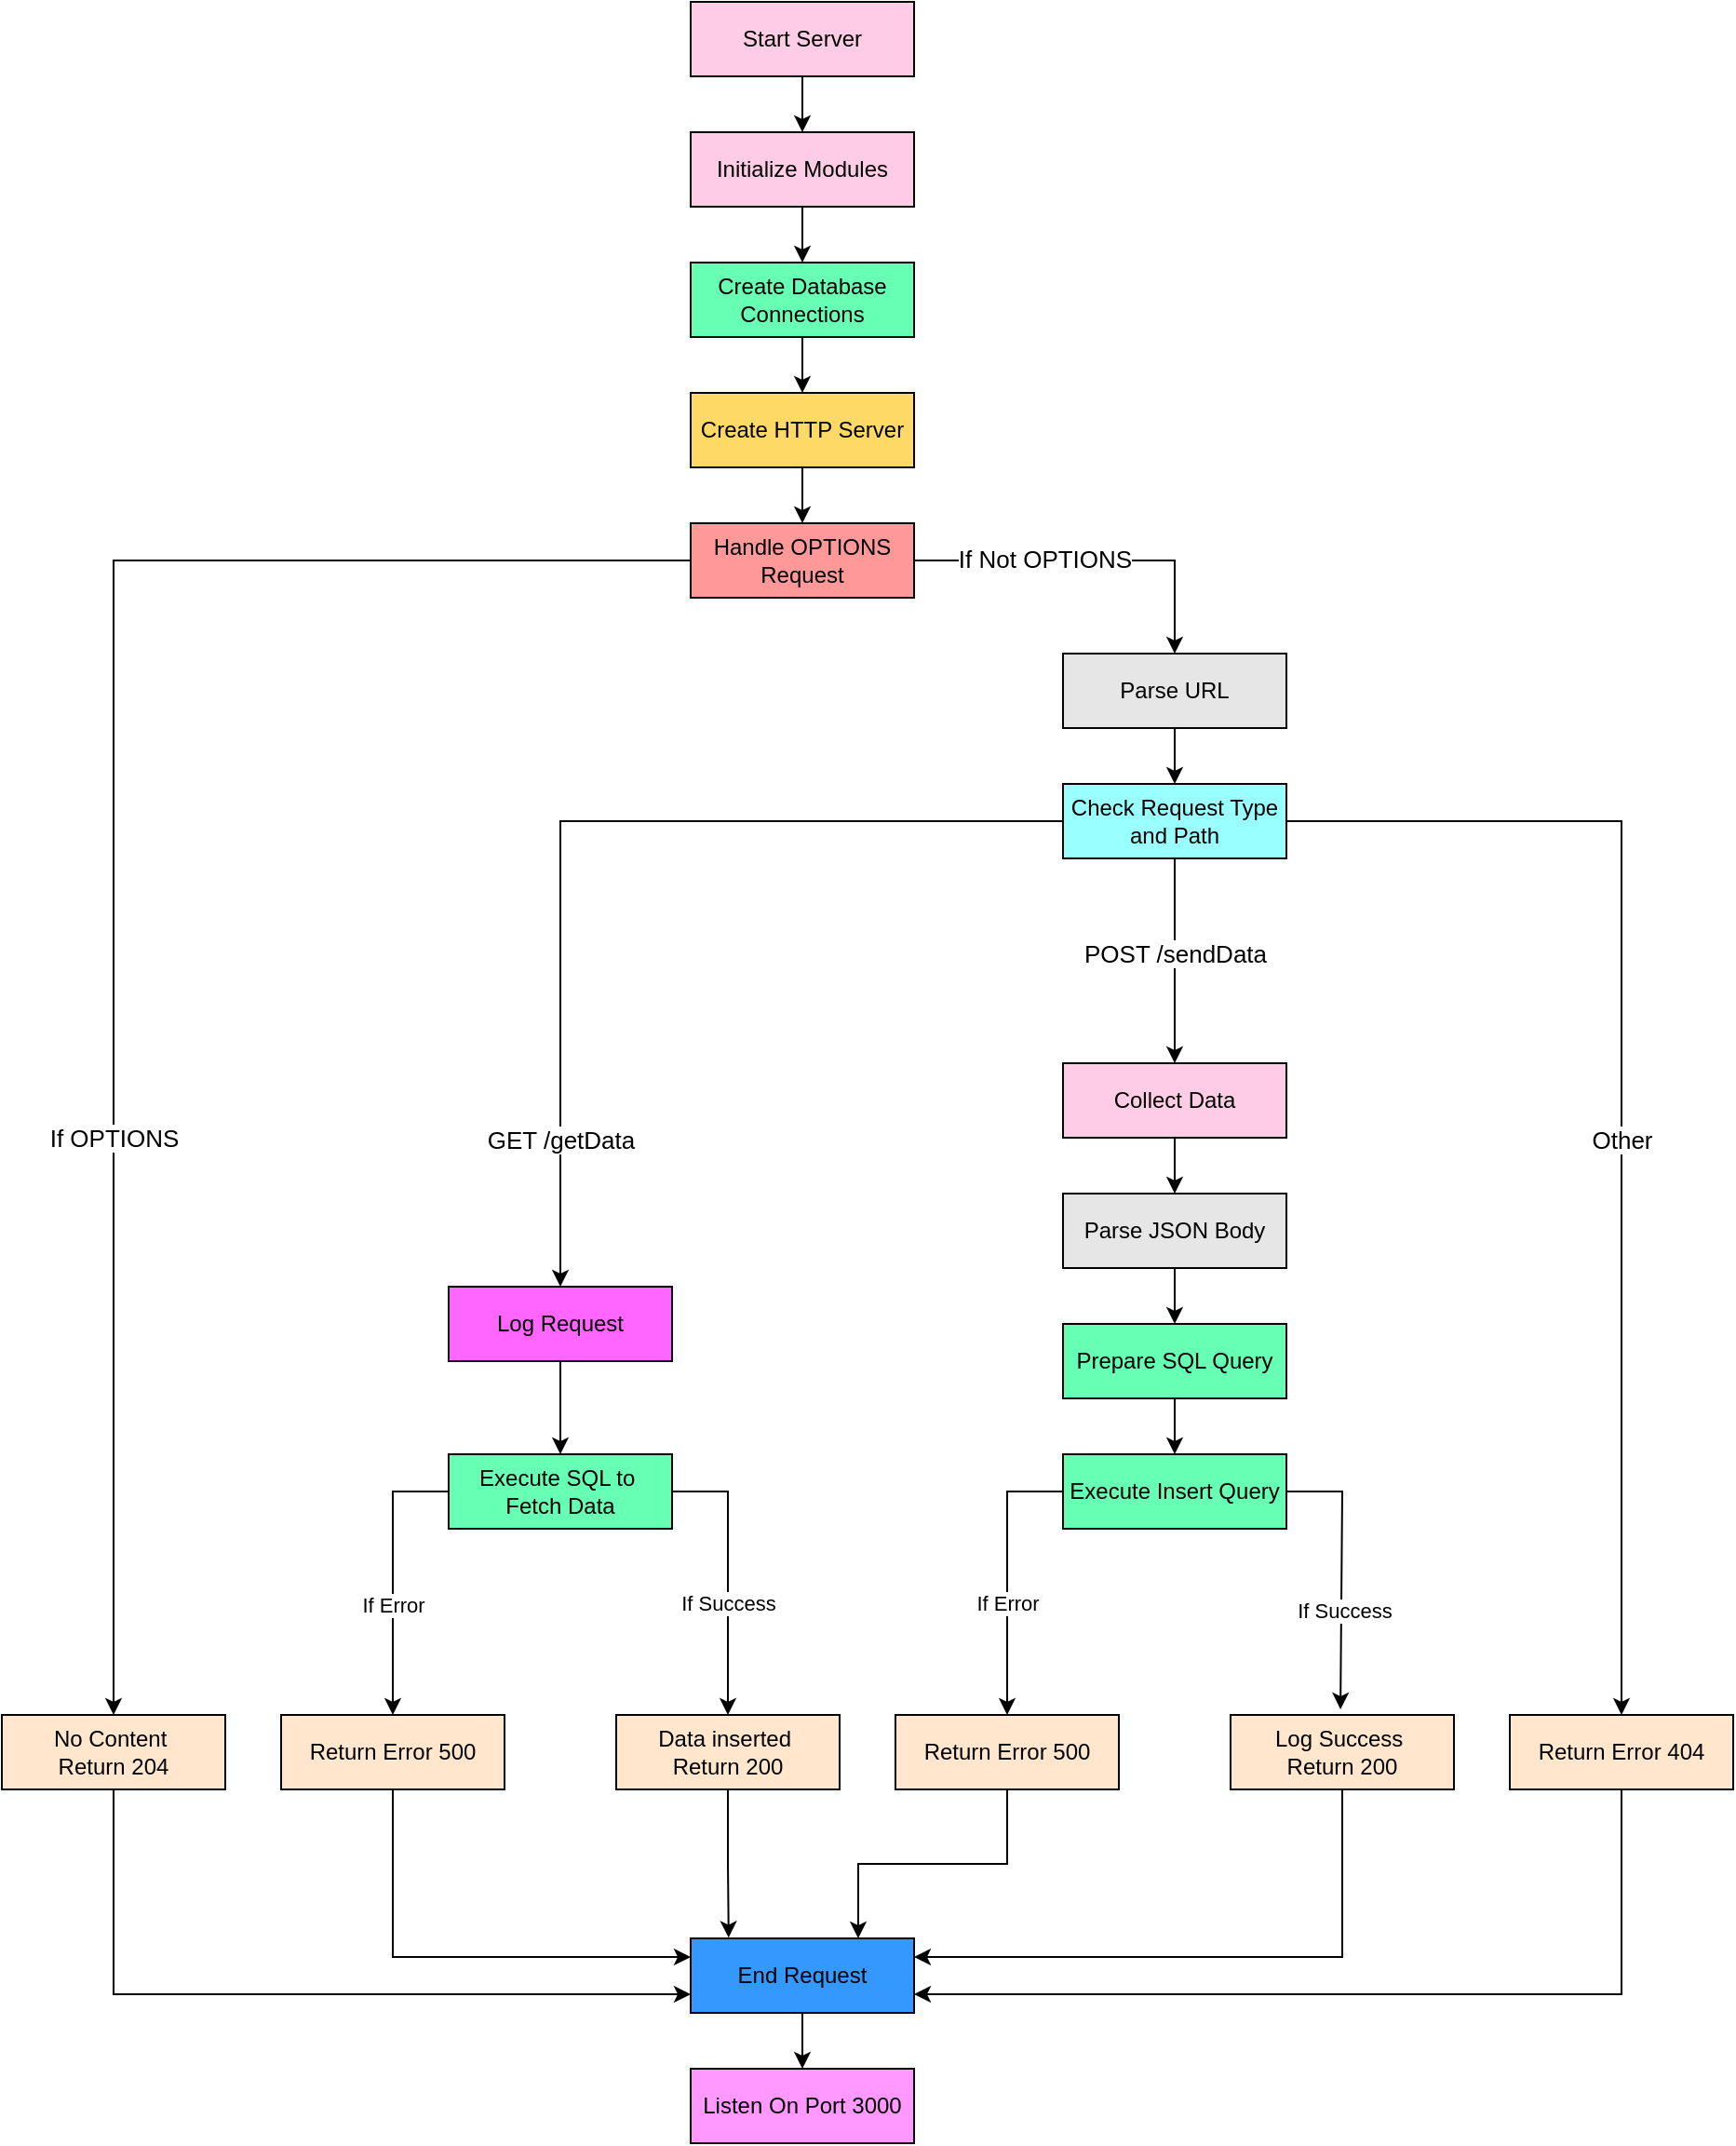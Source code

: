 <mxfile version="24.3.1" type="github">
  <diagram name="Page-1" id="bg5PUJMc9OgYXb5h6lZY">
    <mxGraphModel dx="3142" dy="1215" grid="1" gridSize="10" guides="1" tooltips="1" connect="1" arrows="1" fold="1" page="1" pageScale="1" pageWidth="827" pageHeight="1169" math="0" shadow="0">
      <root>
        <mxCell id="0" />
        <mxCell id="1" parent="0" />
        <mxCell id="wUa7nKo1y6oaQ1cb9hvW-3" value="" style="edgeStyle=orthogonalEdgeStyle;rounded=0;orthogonalLoop=1;jettySize=auto;html=1;" edge="1" parent="1" source="wUa7nKo1y6oaQ1cb9hvW-1" target="wUa7nKo1y6oaQ1cb9hvW-2">
          <mxGeometry relative="1" as="geometry" />
        </mxCell>
        <mxCell id="wUa7nKo1y6oaQ1cb9hvW-1" value="Start Server" style="rounded=0;whiteSpace=wrap;html=1;fillColor=#FFCCE6;" vertex="1" parent="1">
          <mxGeometry x="350" y="630" width="120" height="40" as="geometry" />
        </mxCell>
        <mxCell id="wUa7nKo1y6oaQ1cb9hvW-5" value="" style="edgeStyle=orthogonalEdgeStyle;rounded=0;orthogonalLoop=1;jettySize=auto;html=1;" edge="1" parent="1" source="wUa7nKo1y6oaQ1cb9hvW-2" target="wUa7nKo1y6oaQ1cb9hvW-4">
          <mxGeometry relative="1" as="geometry" />
        </mxCell>
        <mxCell id="wUa7nKo1y6oaQ1cb9hvW-2" value="Initialize Modules" style="rounded=0;whiteSpace=wrap;html=1;fillColor=#FFCCE6;" vertex="1" parent="1">
          <mxGeometry x="350" y="700" width="120" height="40" as="geometry" />
        </mxCell>
        <mxCell id="wUa7nKo1y6oaQ1cb9hvW-7" value="" style="edgeStyle=orthogonalEdgeStyle;rounded=0;orthogonalLoop=1;jettySize=auto;html=1;" edge="1" parent="1" source="wUa7nKo1y6oaQ1cb9hvW-4" target="wUa7nKo1y6oaQ1cb9hvW-6">
          <mxGeometry relative="1" as="geometry" />
        </mxCell>
        <mxCell id="wUa7nKo1y6oaQ1cb9hvW-4" value="Create Database Connections" style="rounded=0;whiteSpace=wrap;html=1;fillColor=#66FFB3;" vertex="1" parent="1">
          <mxGeometry x="350" y="770" width="120" height="40" as="geometry" />
        </mxCell>
        <mxCell id="wUa7nKo1y6oaQ1cb9hvW-9" value="" style="edgeStyle=orthogonalEdgeStyle;rounded=0;orthogonalLoop=1;jettySize=auto;html=1;" edge="1" parent="1" source="wUa7nKo1y6oaQ1cb9hvW-6" target="wUa7nKo1y6oaQ1cb9hvW-8">
          <mxGeometry relative="1" as="geometry" />
        </mxCell>
        <mxCell id="wUa7nKo1y6oaQ1cb9hvW-6" value="Create HTTP Server" style="rounded=0;whiteSpace=wrap;html=1;fillColor=#FFD966;" vertex="1" parent="1">
          <mxGeometry x="350" y="840" width="120" height="40" as="geometry" />
        </mxCell>
        <mxCell id="wUa7nKo1y6oaQ1cb9hvW-11" value="" style="edgeStyle=orthogonalEdgeStyle;rounded=0;orthogonalLoop=1;jettySize=auto;html=1;" edge="1" parent="1" source="wUa7nKo1y6oaQ1cb9hvW-8" target="wUa7nKo1y6oaQ1cb9hvW-10">
          <mxGeometry relative="1" as="geometry" />
        </mxCell>
        <mxCell id="wUa7nKo1y6oaQ1cb9hvW-57" value="If Not OPTIONS" style="edgeLabel;html=1;align=center;verticalAlign=middle;resizable=0;points=[];fontSize=13;" vertex="1" connectable="0" parent="wUa7nKo1y6oaQ1cb9hvW-11">
          <mxGeometry x="-0.264" y="1" relative="1" as="geometry">
            <mxPoint as="offset" />
          </mxGeometry>
        </mxCell>
        <mxCell id="wUa7nKo1y6oaQ1cb9hvW-41" style="edgeStyle=orthogonalEdgeStyle;rounded=0;orthogonalLoop=1;jettySize=auto;html=1;entryX=0.5;entryY=0;entryDx=0;entryDy=0;" edge="1" parent="1" source="wUa7nKo1y6oaQ1cb9hvW-8" target="wUa7nKo1y6oaQ1cb9hvW-40">
          <mxGeometry relative="1" as="geometry" />
        </mxCell>
        <mxCell id="wUa7nKo1y6oaQ1cb9hvW-56" value="If OPTIONS" style="edgeLabel;html=1;align=center;verticalAlign=middle;resizable=0;points=[];fontSize=13;" vertex="1" connectable="0" parent="wUa7nKo1y6oaQ1cb9hvW-41">
          <mxGeometry relative="1" as="geometry">
            <mxPoint y="155" as="offset" />
          </mxGeometry>
        </mxCell>
        <mxCell id="wUa7nKo1y6oaQ1cb9hvW-8" value="Handle OPTIONS Request" style="rounded=0;whiteSpace=wrap;html=1;fillColor=#FF9999;" vertex="1" parent="1">
          <mxGeometry x="350" y="910" width="120" height="40" as="geometry" />
        </mxCell>
        <mxCell id="wUa7nKo1y6oaQ1cb9hvW-13" value="" style="edgeStyle=orthogonalEdgeStyle;rounded=0;orthogonalLoop=1;jettySize=auto;html=1;" edge="1" parent="1" source="wUa7nKo1y6oaQ1cb9hvW-10" target="wUa7nKo1y6oaQ1cb9hvW-12">
          <mxGeometry relative="1" as="geometry" />
        </mxCell>
        <mxCell id="wUa7nKo1y6oaQ1cb9hvW-10" value="Parse URL" style="rounded=0;whiteSpace=wrap;html=1;fillColor=#E6E6E6;" vertex="1" parent="1">
          <mxGeometry x="550" y="980" width="120" height="40" as="geometry" />
        </mxCell>
        <mxCell id="wUa7nKo1y6oaQ1cb9hvW-15" value="" style="edgeStyle=orthogonalEdgeStyle;rounded=0;orthogonalLoop=1;jettySize=auto;html=1;" edge="1" parent="1" source="wUa7nKo1y6oaQ1cb9hvW-12" target="wUa7nKo1y6oaQ1cb9hvW-14">
          <mxGeometry relative="1" as="geometry" />
        </mxCell>
        <mxCell id="wUa7nKo1y6oaQ1cb9hvW-58" value="POST /sendData" style="edgeLabel;html=1;align=center;verticalAlign=middle;resizable=0;points=[];fontSize=13;" vertex="1" connectable="0" parent="wUa7nKo1y6oaQ1cb9hvW-15">
          <mxGeometry x="-0.307" y="1" relative="1" as="geometry">
            <mxPoint x="-1" y="13" as="offset" />
          </mxGeometry>
        </mxCell>
        <mxCell id="wUa7nKo1y6oaQ1cb9hvW-29" value="" style="edgeStyle=orthogonalEdgeStyle;rounded=0;orthogonalLoop=1;jettySize=auto;html=1;" edge="1" parent="1" source="wUa7nKo1y6oaQ1cb9hvW-12" target="wUa7nKo1y6oaQ1cb9hvW-28">
          <mxGeometry relative="1" as="geometry" />
        </mxCell>
        <mxCell id="wUa7nKo1y6oaQ1cb9hvW-61" value="Other" style="edgeLabel;html=1;align=center;verticalAlign=middle;resizable=0;points=[];fontSize=13;" vertex="1" connectable="0" parent="wUa7nKo1y6oaQ1cb9hvW-29">
          <mxGeometry x="0.072" y="4" relative="1" as="geometry">
            <mxPoint x="-4" y="-3" as="offset" />
          </mxGeometry>
        </mxCell>
        <mxCell id="wUa7nKo1y6oaQ1cb9hvW-39" style="edgeStyle=orthogonalEdgeStyle;rounded=0;orthogonalLoop=1;jettySize=auto;html=1;entryX=0.5;entryY=0;entryDx=0;entryDy=0;" edge="1" parent="1" source="wUa7nKo1y6oaQ1cb9hvW-12" target="wUa7nKo1y6oaQ1cb9hvW-36">
          <mxGeometry relative="1" as="geometry" />
        </mxCell>
        <mxCell id="wUa7nKo1y6oaQ1cb9hvW-60" value="GET /getData" style="edgeLabel;html=1;align=center;verticalAlign=middle;resizable=0;points=[];fontSize=13;" vertex="1" connectable="0" parent="wUa7nKo1y6oaQ1cb9hvW-39">
          <mxGeometry x="0.322" y="1" relative="1" as="geometry">
            <mxPoint x="-1" y="97" as="offset" />
          </mxGeometry>
        </mxCell>
        <mxCell id="wUa7nKo1y6oaQ1cb9hvW-12" value="Check Request Type and Path" style="rounded=0;whiteSpace=wrap;html=1;fillColor=#99FFFF;" vertex="1" parent="1">
          <mxGeometry x="550" y="1050" width="120" height="40" as="geometry" />
        </mxCell>
        <mxCell id="wUa7nKo1y6oaQ1cb9hvW-17" value="" style="edgeStyle=orthogonalEdgeStyle;rounded=0;orthogonalLoop=1;jettySize=auto;html=1;" edge="1" parent="1" source="wUa7nKo1y6oaQ1cb9hvW-14" target="wUa7nKo1y6oaQ1cb9hvW-16">
          <mxGeometry relative="1" as="geometry" />
        </mxCell>
        <mxCell id="wUa7nKo1y6oaQ1cb9hvW-14" value="Collect Data" style="whiteSpace=wrap;html=1;rounded=0;fillColor=#FFCCE6;" vertex="1" parent="1">
          <mxGeometry x="550" y="1200" width="120" height="40" as="geometry" />
        </mxCell>
        <mxCell id="wUa7nKo1y6oaQ1cb9hvW-19" value="" style="edgeStyle=orthogonalEdgeStyle;rounded=0;orthogonalLoop=1;jettySize=auto;html=1;" edge="1" parent="1" source="wUa7nKo1y6oaQ1cb9hvW-16" target="wUa7nKo1y6oaQ1cb9hvW-18">
          <mxGeometry relative="1" as="geometry" />
        </mxCell>
        <mxCell id="wUa7nKo1y6oaQ1cb9hvW-16" value="Parse JSON Body" style="whiteSpace=wrap;html=1;rounded=0;fillColor=#E6E6E6;" vertex="1" parent="1">
          <mxGeometry x="550" y="1270" width="120" height="40" as="geometry" />
        </mxCell>
        <mxCell id="wUa7nKo1y6oaQ1cb9hvW-21" value="" style="edgeStyle=orthogonalEdgeStyle;rounded=0;orthogonalLoop=1;jettySize=auto;html=1;" edge="1" parent="1" source="wUa7nKo1y6oaQ1cb9hvW-18" target="wUa7nKo1y6oaQ1cb9hvW-20">
          <mxGeometry relative="1" as="geometry" />
        </mxCell>
        <mxCell id="wUa7nKo1y6oaQ1cb9hvW-18" value="Prepare SQL Query" style="whiteSpace=wrap;html=1;rounded=0;fillColor=#66FFB3;" vertex="1" parent="1">
          <mxGeometry x="550" y="1340" width="120" height="40" as="geometry" />
        </mxCell>
        <mxCell id="wUa7nKo1y6oaQ1cb9hvW-20" value="Execute Insert Query" style="whiteSpace=wrap;html=1;rounded=0;fillColor=#66FFB3;" vertex="1" parent="1">
          <mxGeometry x="550" y="1410" width="120" height="40" as="geometry" />
        </mxCell>
        <mxCell id="wUa7nKo1y6oaQ1cb9hvW-52" style="edgeStyle=orthogonalEdgeStyle;rounded=0;orthogonalLoop=1;jettySize=auto;html=1;entryX=0.75;entryY=0;entryDx=0;entryDy=0;" edge="1" parent="1" source="wUa7nKo1y6oaQ1cb9hvW-22" target="wUa7nKo1y6oaQ1cb9hvW-42">
          <mxGeometry relative="1" as="geometry" />
        </mxCell>
        <mxCell id="wUa7nKo1y6oaQ1cb9hvW-22" value="Return Error 500" style="whiteSpace=wrap;html=1;rounded=0;fillColor=#FFE6CC;" vertex="1" parent="1">
          <mxGeometry x="460" y="1550" width="120" height="40" as="geometry" />
        </mxCell>
        <mxCell id="wUa7nKo1y6oaQ1cb9hvW-79" style="edgeStyle=orthogonalEdgeStyle;rounded=0;orthogonalLoop=1;jettySize=auto;html=1;entryX=1;entryY=0.25;entryDx=0;entryDy=0;" edge="1" parent="1" source="wUa7nKo1y6oaQ1cb9hvW-24" target="wUa7nKo1y6oaQ1cb9hvW-42">
          <mxGeometry relative="1" as="geometry">
            <Array as="points">
              <mxPoint x="700" y="1680" />
            </Array>
          </mxGeometry>
        </mxCell>
        <mxCell id="wUa7nKo1y6oaQ1cb9hvW-24" value="Log Success&amp;nbsp;&lt;div&gt;Return 200&lt;/div&gt;" style="whiteSpace=wrap;html=1;rounded=0;fillColor=#FFE6CC;" vertex="1" parent="1">
          <mxGeometry x="640" y="1550" width="120" height="40" as="geometry" />
        </mxCell>
        <mxCell id="wUa7nKo1y6oaQ1cb9hvW-80" style="edgeStyle=orthogonalEdgeStyle;rounded=0;orthogonalLoop=1;jettySize=auto;html=1;entryX=1;entryY=0.75;entryDx=0;entryDy=0;" edge="1" parent="1" source="wUa7nKo1y6oaQ1cb9hvW-28" target="wUa7nKo1y6oaQ1cb9hvW-42">
          <mxGeometry relative="1" as="geometry">
            <Array as="points">
              <mxPoint x="850" y="1700" />
            </Array>
          </mxGeometry>
        </mxCell>
        <mxCell id="wUa7nKo1y6oaQ1cb9hvW-28" value="Return Error 404" style="whiteSpace=wrap;html=1;rounded=0;fillColor=#FFE6CC;" vertex="1" parent="1">
          <mxGeometry x="790" y="1550" width="120" height="40" as="geometry" />
        </mxCell>
        <mxCell id="wUa7nKo1y6oaQ1cb9hvW-31" value="Data inserted&amp;nbsp;&lt;div&gt;Return 200&lt;/div&gt;" style="rounded=0;whiteSpace=wrap;html=1;fillColor=#FFE6CC;" vertex="1" parent="1">
          <mxGeometry x="310" y="1550" width="120" height="40" as="geometry" />
        </mxCell>
        <mxCell id="wUa7nKo1y6oaQ1cb9hvW-81" style="edgeStyle=orthogonalEdgeStyle;rounded=0;orthogonalLoop=1;jettySize=auto;html=1;entryX=0;entryY=0.25;entryDx=0;entryDy=0;" edge="1" parent="1" source="wUa7nKo1y6oaQ1cb9hvW-32" target="wUa7nKo1y6oaQ1cb9hvW-42">
          <mxGeometry relative="1" as="geometry">
            <Array as="points">
              <mxPoint x="190" y="1680" />
            </Array>
          </mxGeometry>
        </mxCell>
        <mxCell id="wUa7nKo1y6oaQ1cb9hvW-32" value="Return Error 500" style="rounded=0;whiteSpace=wrap;html=1;fillColor=#FFE6CC;" vertex="1" parent="1">
          <mxGeometry x="130" y="1550" width="120" height="40" as="geometry" />
        </mxCell>
        <mxCell id="wUa7nKo1y6oaQ1cb9hvW-33" value="Execute SQL to&amp;nbsp;&lt;div&gt;Fetch Data&lt;/div&gt;" style="rounded=0;whiteSpace=wrap;html=1;fillColor=#66FFB3;" vertex="1" parent="1">
          <mxGeometry x="220" y="1410" width="120" height="40" as="geometry" />
        </mxCell>
        <mxCell id="wUa7nKo1y6oaQ1cb9hvW-38" style="edgeStyle=orthogonalEdgeStyle;rounded=0;orthogonalLoop=1;jettySize=auto;html=1;entryX=0.5;entryY=0;entryDx=0;entryDy=0;" edge="1" parent="1" source="wUa7nKo1y6oaQ1cb9hvW-36" target="wUa7nKo1y6oaQ1cb9hvW-33">
          <mxGeometry relative="1" as="geometry" />
        </mxCell>
        <mxCell id="wUa7nKo1y6oaQ1cb9hvW-36" value="Log Request" style="whiteSpace=wrap;html=1;rounded=0;fillColor=#FF66FF;" vertex="1" parent="1">
          <mxGeometry x="220" y="1320" width="120" height="40" as="geometry" />
        </mxCell>
        <mxCell id="wUa7nKo1y6oaQ1cb9hvW-82" style="edgeStyle=orthogonalEdgeStyle;rounded=0;orthogonalLoop=1;jettySize=auto;html=1;entryX=0;entryY=0.75;entryDx=0;entryDy=0;" edge="1" parent="1" source="wUa7nKo1y6oaQ1cb9hvW-40" target="wUa7nKo1y6oaQ1cb9hvW-42">
          <mxGeometry relative="1" as="geometry">
            <Array as="points">
              <mxPoint x="40" y="1700" />
            </Array>
          </mxGeometry>
        </mxCell>
        <mxCell id="wUa7nKo1y6oaQ1cb9hvW-40" value="No Content&amp;nbsp;&lt;div&gt;Return 204&lt;/div&gt;" style="rounded=0;whiteSpace=wrap;html=1;fillColor=#FFE6CC;" vertex="1" parent="1">
          <mxGeometry x="-20" y="1550" width="120" height="40" as="geometry" />
        </mxCell>
        <mxCell id="wUa7nKo1y6oaQ1cb9hvW-54" value="" style="edgeStyle=orthogonalEdgeStyle;rounded=0;orthogonalLoop=1;jettySize=auto;html=1;" edge="1" parent="1" source="wUa7nKo1y6oaQ1cb9hvW-42" target="wUa7nKo1y6oaQ1cb9hvW-53">
          <mxGeometry relative="1" as="geometry" />
        </mxCell>
        <mxCell id="wUa7nKo1y6oaQ1cb9hvW-42" value="End Request" style="rounded=0;whiteSpace=wrap;html=1;fillColor=#3399FF;" vertex="1" parent="1">
          <mxGeometry x="350" y="1670" width="120" height="40" as="geometry" />
        </mxCell>
        <mxCell id="wUa7nKo1y6oaQ1cb9hvW-50" style="edgeStyle=orthogonalEdgeStyle;rounded=0;orthogonalLoop=1;jettySize=auto;html=1;entryX=0.17;entryY=-0.009;entryDx=0;entryDy=0;entryPerimeter=0;" edge="1" parent="1" source="wUa7nKo1y6oaQ1cb9hvW-31" target="wUa7nKo1y6oaQ1cb9hvW-42">
          <mxGeometry relative="1" as="geometry" />
        </mxCell>
        <mxCell id="wUa7nKo1y6oaQ1cb9hvW-53" value="Listen On Port 3000" style="whiteSpace=wrap;html=1;rounded=0;fillColor=#FF99FF;" vertex="1" parent="1">
          <mxGeometry x="350" y="1740" width="120" height="40" as="geometry" />
        </mxCell>
        <mxCell id="wUa7nKo1y6oaQ1cb9hvW-68" value="" style="endArrow=classic;html=1;rounded=0;exitX=0;exitY=0.5;exitDx=0;exitDy=0;entryX=0.5;entryY=0;entryDx=0;entryDy=0;" edge="1" parent="1" source="wUa7nKo1y6oaQ1cb9hvW-20" target="wUa7nKo1y6oaQ1cb9hvW-22">
          <mxGeometry width="50" height="50" relative="1" as="geometry">
            <mxPoint x="370" y="1610" as="sourcePoint" />
            <mxPoint x="420" y="1560" as="targetPoint" />
            <Array as="points">
              <mxPoint x="520" y="1430" />
            </Array>
          </mxGeometry>
        </mxCell>
        <mxCell id="wUa7nKo1y6oaQ1cb9hvW-69" value="If Error" style="edgeLabel;html=1;align=center;verticalAlign=middle;resizable=0;points=[];" vertex="1" connectable="0" parent="wUa7nKo1y6oaQ1cb9hvW-68">
          <mxGeometry x="0.073" y="1" relative="1" as="geometry">
            <mxPoint x="-1" y="9" as="offset" />
          </mxGeometry>
        </mxCell>
        <mxCell id="wUa7nKo1y6oaQ1cb9hvW-70" value="" style="endArrow=classic;html=1;rounded=0;exitX=1;exitY=0.5;exitDx=0;exitDy=0;entryX=0.492;entryY=-0.075;entryDx=0;entryDy=0;entryPerimeter=0;" edge="1" parent="1" source="wUa7nKo1y6oaQ1cb9hvW-20" target="wUa7nKo1y6oaQ1cb9hvW-24">
          <mxGeometry width="50" height="50" relative="1" as="geometry">
            <mxPoint x="410" y="1570" as="sourcePoint" />
            <mxPoint x="460" y="1520" as="targetPoint" />
            <Array as="points">
              <mxPoint x="700" y="1430" />
            </Array>
          </mxGeometry>
        </mxCell>
        <mxCell id="wUa7nKo1y6oaQ1cb9hvW-78" value="If Success" style="edgeLabel;html=1;align=center;verticalAlign=middle;resizable=0;points=[];" vertex="1" connectable="0" parent="wUa7nKo1y6oaQ1cb9hvW-70">
          <mxGeometry x="0.269" y="1" relative="1" as="geometry">
            <mxPoint as="offset" />
          </mxGeometry>
        </mxCell>
        <mxCell id="wUa7nKo1y6oaQ1cb9hvW-73" value="" style="endArrow=classic;html=1;rounded=0;exitX=1;exitY=0.5;exitDx=0;exitDy=0;entryX=0.5;entryY=0;entryDx=0;entryDy=0;" edge="1" parent="1" source="wUa7nKo1y6oaQ1cb9hvW-33" target="wUa7nKo1y6oaQ1cb9hvW-31">
          <mxGeometry width="50" height="50" relative="1" as="geometry">
            <mxPoint x="350" y="1510" as="sourcePoint" />
            <mxPoint x="400" y="1460" as="targetPoint" />
            <Array as="points">
              <mxPoint x="370" y="1430" />
            </Array>
          </mxGeometry>
        </mxCell>
        <mxCell id="wUa7nKo1y6oaQ1cb9hvW-75" value="If Success" style="edgeLabel;html=1;align=center;verticalAlign=middle;resizable=0;points=[];" vertex="1" connectable="0" parent="wUa7nKo1y6oaQ1cb9hvW-73">
          <mxGeometry x="0.063" y="1" relative="1" as="geometry">
            <mxPoint x="-1" y="10" as="offset" />
          </mxGeometry>
        </mxCell>
        <mxCell id="wUa7nKo1y6oaQ1cb9hvW-76" value="" style="endArrow=classic;html=1;rounded=0;exitX=0;exitY=0.5;exitDx=0;exitDy=0;entryX=0.5;entryY=0;entryDx=0;entryDy=0;" edge="1" parent="1" source="wUa7nKo1y6oaQ1cb9hvW-33" target="wUa7nKo1y6oaQ1cb9hvW-32">
          <mxGeometry width="50" height="50" relative="1" as="geometry">
            <mxPoint x="120" y="1490" as="sourcePoint" />
            <mxPoint x="170" y="1440" as="targetPoint" />
            <Array as="points">
              <mxPoint x="190" y="1430" />
            </Array>
          </mxGeometry>
        </mxCell>
        <mxCell id="wUa7nKo1y6oaQ1cb9hvW-77" value="If Error" style="edgeLabel;html=1;align=center;verticalAlign=middle;resizable=0;points=[];" vertex="1" connectable="0" parent="wUa7nKo1y6oaQ1cb9hvW-76">
          <mxGeometry x="0.213" y="-2" relative="1" as="geometry">
            <mxPoint x="2" as="offset" />
          </mxGeometry>
        </mxCell>
      </root>
    </mxGraphModel>
  </diagram>
</mxfile>
